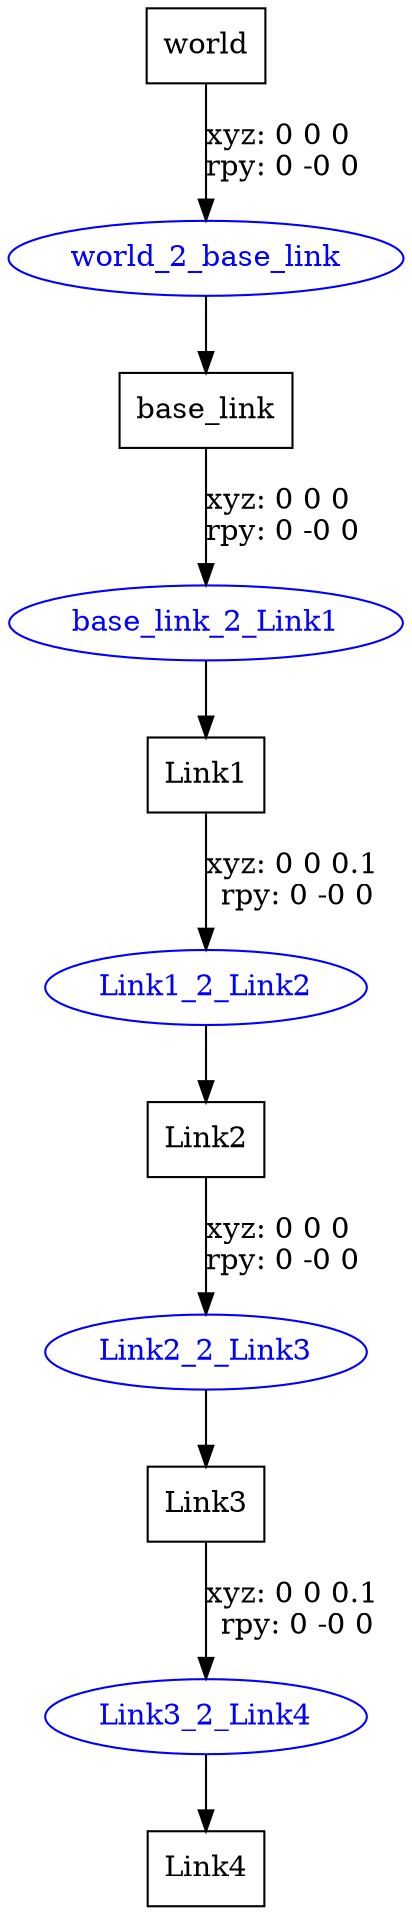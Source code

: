 digraph G {
node [shape=box];
"world" [label="world"];
"base_link" [label="base_link"];
"Link1" [label="Link1"];
"Link2" [label="Link2"];
"Link3" [label="Link3"];
"Link4" [label="Link4"];
node [shape=ellipse, color=blue, fontcolor=blue];
"world" -> "world_2_base_link" [label="xyz: 0 0 0 \nrpy: 0 -0 0"]
"world_2_base_link" -> "base_link"
"base_link" -> "base_link_2_Link1" [label="xyz: 0 0 0 \nrpy: 0 -0 0"]
"base_link_2_Link1" -> "Link1"
"Link1" -> "Link1_2_Link2" [label="xyz: 0 0 0.1 \nrpy: 0 -0 0"]
"Link1_2_Link2" -> "Link2"
"Link2" -> "Link2_2_Link3" [label="xyz: 0 0 0 \nrpy: 0 -0 0"]
"Link2_2_Link3" -> "Link3"
"Link3" -> "Link3_2_Link4" [label="xyz: 0 0 0.1 \nrpy: 0 -0 0"]
"Link3_2_Link4" -> "Link4"
}
